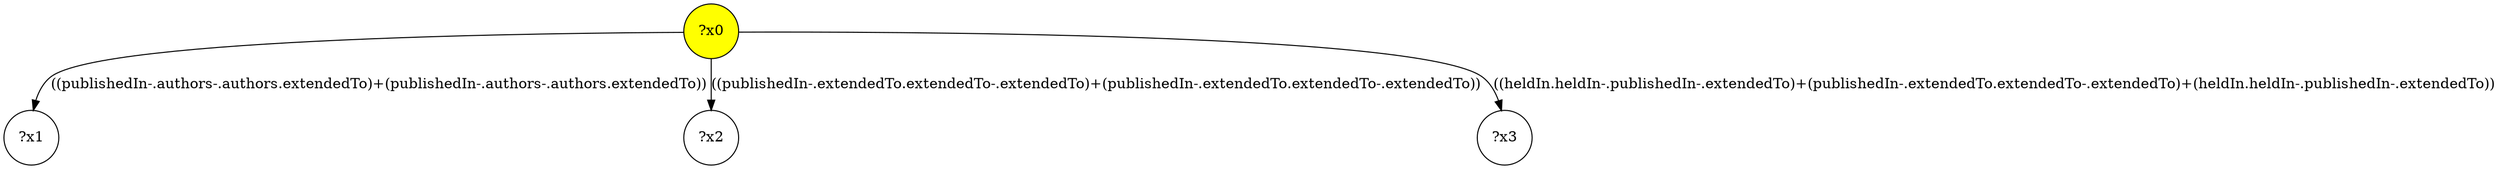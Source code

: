digraph g {
	x0 [fillcolor="yellow", style="filled," shape=circle, label="?x0"];
	x1 [shape=circle, label="?x1"];
	x0 -> x1 [label="((publishedIn-.authors-.authors.extendedTo)+(publishedIn-.authors-.authors.extendedTo))"];
	x2 [shape=circle, label="?x2"];
	x0 -> x2 [label="((publishedIn-.extendedTo.extendedTo-.extendedTo)+(publishedIn-.extendedTo.extendedTo-.extendedTo))"];
	x3 [shape=circle, label="?x3"];
	x0 -> x3 [label="((heldIn.heldIn-.publishedIn-.extendedTo)+(publishedIn-.extendedTo.extendedTo-.extendedTo)+(heldIn.heldIn-.publishedIn-.extendedTo))"];
}

